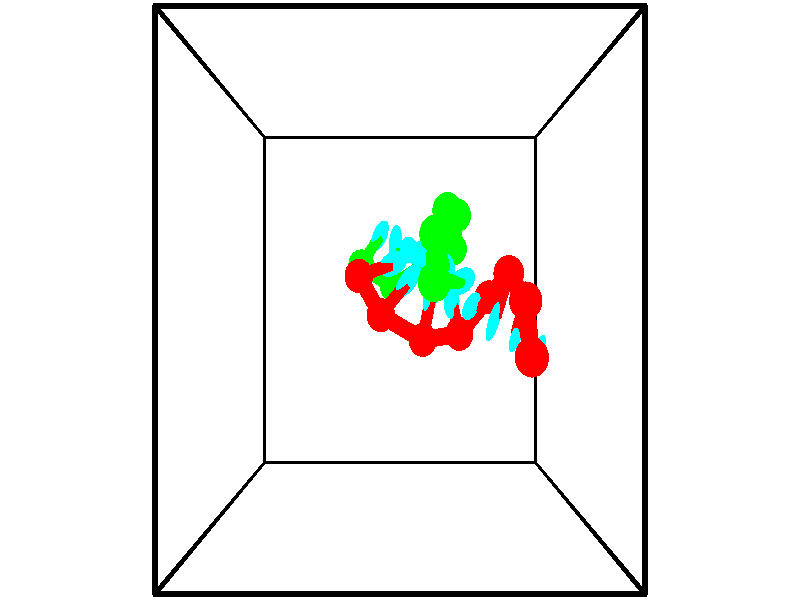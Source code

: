 // switches for output
#declare DRAW_BASES = 1; // possible values are 0, 1; only relevant for DNA ribbons
#declare DRAW_BASES_TYPE = 3; // possible values are 1, 2, 3; only relevant for DNA ribbons
#declare DRAW_FOG = 0; // set to 1 to enable fog

#include "colors.inc"

#include "transforms.inc"
background { rgb <1, 1, 1>}

#default {
   normal{
       ripples 0.25
       frequency 0.20
       turbulence 0.2
       lambda 5
   }
	finish {
		phong 0.1
		phong_size 40.
	}
}

// original window dimensions: 1024x640


// camera settings

camera {
	sky <-0, 1, 0>
	up <-0, 1, 0>
	right 1.6 * <1, 0, 0>
	location <2.5, 2.5, 11.1562>
	look_at <2.5, 2.5, 2.5>
	direction <0, 0, -8.6562>
	angle 67.0682
}


# declare cpy_camera_pos = <2.5, 2.5, 11.1562>;
# if (DRAW_FOG = 1)
fog {
	fog_type 2
	up vnormalize(cpy_camera_pos)
	color rgbt<1,1,1,0.3>
	distance 1e-5
	fog_alt 3e-3
	fog_offset 4
}
# end


// LIGHTS

# declare lum = 6;
global_settings {
	ambient_light rgb lum * <0.05, 0.05, 0.05>
	max_trace_level 15
}# declare cpy_direct_light_amount = 0.25;
light_source
{	1000 * <-1, -1, 1>,
	rgb lum * cpy_direct_light_amount
	parallel
}

light_source
{	1000 * <1, 1, -1>,
	rgb lum * cpy_direct_light_amount
	parallel
}

// strand 0

// nucleotide -1

// particle -1
sphere {
	<4.462519, 1.788545, 2.160920> 0.250000
	pigment { color rgbt <1,0,0,0> }
	no_shadow
}
cylinder {
	<4.605230, 1.823219, 1.788857>,  <4.690857, 1.844024, 1.565618>, 0.100000
	pigment { color rgbt <1,0,0,0> }
	no_shadow
}
cylinder {
	<4.605230, 1.823219, 1.788857>,  <4.462519, 1.788545, 2.160920>, 0.100000
	pigment { color rgbt <1,0,0,0> }
	no_shadow
}

// particle -1
sphere {
	<4.605230, 1.823219, 1.788857> 0.100000
	pigment { color rgbt <1,0,0,0> }
	no_shadow
}
sphere {
	0, 1
	scale<0.080000,0.200000,0.300000>
	matrix <-0.851179, 0.440479, -0.285434,
		0.384972, 0.893568, 0.230938,
		0.356778, 0.086686, -0.930159,
		4.712264, 1.849225, 1.509809>
	pigment { color rgbt <0,1,1,0> }
	no_shadow
}
cylinder {
	<4.442498, 2.488358, 1.822164>,  <4.462519, 1.788545, 2.160920>, 0.130000
	pigment { color rgbt <1,0,0,0> }
	no_shadow
}

// nucleotide -1

// particle -1
sphere {
	<4.442498, 2.488358, 1.822164> 0.250000
	pigment { color rgbt <1,0,0,0> }
	no_shadow
}
cylinder {
	<4.418362, 2.218889, 1.527538>,  <4.403880, 2.057208, 1.350763>, 0.100000
	pigment { color rgbt <1,0,0,0> }
	no_shadow
}
cylinder {
	<4.418362, 2.218889, 1.527538>,  <4.442498, 2.488358, 1.822164>, 0.100000
	pigment { color rgbt <1,0,0,0> }
	no_shadow
}

// particle -1
sphere {
	<4.418362, 2.218889, 1.527538> 0.100000
	pigment { color rgbt <1,0,0,0> }
	no_shadow
}
sphere {
	0, 1
	scale<0.080000,0.200000,0.300000>
	matrix <-0.848460, 0.423323, -0.317669,
		0.525808, 0.605776, -0.597127,
		-0.060342, -0.673672, -0.736563,
		4.400259, 2.016788, 1.306569>
	pigment { color rgbt <0,1,1,0> }
	no_shadow
}
cylinder {
	<4.301146, 2.867983, 1.153401>,  <4.442498, 2.488358, 1.822164>, 0.130000
	pigment { color rgbt <1,0,0,0> }
	no_shadow
}

// nucleotide -1

// particle -1
sphere {
	<4.301146, 2.867983, 1.153401> 0.250000
	pigment { color rgbt <1,0,0,0> }
	no_shadow
}
cylinder {
	<4.160322, 2.493696, 1.162256>,  <4.075828, 2.269124, 1.167570>, 0.100000
	pigment { color rgbt <1,0,0,0> }
	no_shadow
}
cylinder {
	<4.160322, 2.493696, 1.162256>,  <4.301146, 2.867983, 1.153401>, 0.100000
	pigment { color rgbt <1,0,0,0> }
	no_shadow
}

// particle -1
sphere {
	<4.160322, 2.493696, 1.162256> 0.100000
	pigment { color rgbt <1,0,0,0> }
	no_shadow
}
sphere {
	0, 1
	scale<0.080000,0.200000,0.300000>
	matrix <-0.869007, 0.317989, -0.379091,
		0.347681, -0.152703, -0.925094,
		-0.352059, -0.935716, 0.022141,
		4.054705, 2.212981, 1.168898>
	pigment { color rgbt <0,1,1,0> }
	no_shadow
}
cylinder {
	<4.073732, 2.540791, 0.458361>,  <4.301146, 2.867983, 1.153401>, 0.130000
	pigment { color rgbt <1,0,0,0> }
	no_shadow
}

// nucleotide -1

// particle -1
sphere {
	<4.073732, 2.540791, 0.458361> 0.250000
	pigment { color rgbt <1,0,0,0> }
	no_shadow
}
cylinder {
	<3.860357, 2.467573, 0.788679>,  <3.732332, 2.423642, 0.986870>, 0.100000
	pigment { color rgbt <1,0,0,0> }
	no_shadow
}
cylinder {
	<3.860357, 2.467573, 0.788679>,  <4.073732, 2.540791, 0.458361>, 0.100000
	pigment { color rgbt <1,0,0,0> }
	no_shadow
}

// particle -1
sphere {
	<3.860357, 2.467573, 0.788679> 0.100000
	pigment { color rgbt <1,0,0,0> }
	no_shadow
}
sphere {
	0, 1
	scale<0.080000,0.200000,0.300000>
	matrix <-0.818834, 0.356483, -0.449923,
		-0.212027, -0.916196, -0.340044,
		-0.533438, -0.183043, 0.825796,
		3.700326, 2.412660, 1.036418>
	pigment { color rgbt <0,1,1,0> }
	no_shadow
}
cylinder {
	<3.554358, 1.994667, 0.393780>,  <4.073732, 2.540791, 0.458361>, 0.130000
	pigment { color rgbt <1,0,0,0> }
	no_shadow
}

// nucleotide -1

// particle -1
sphere {
	<3.554358, 1.994667, 0.393780> 0.250000
	pigment { color rgbt <1,0,0,0> }
	no_shadow
}
cylinder {
	<3.454729, 2.271841, 0.664425>,  <3.394952, 2.438145, 0.826812>, 0.100000
	pigment { color rgbt <1,0,0,0> }
	no_shadow
}
cylinder {
	<3.454729, 2.271841, 0.664425>,  <3.554358, 1.994667, 0.393780>, 0.100000
	pigment { color rgbt <1,0,0,0> }
	no_shadow
}

// particle -1
sphere {
	<3.454729, 2.271841, 0.664425> 0.100000
	pigment { color rgbt <1,0,0,0> }
	no_shadow
}
sphere {
	0, 1
	scale<0.080000,0.200000,0.300000>
	matrix <-0.789809, 0.258997, -0.555988,
		-0.560504, -0.672875, 0.482778,
		-0.249072, 0.692935, 0.676612,
		3.380007, 2.479722, 0.867408>
	pigment { color rgbt <0,1,1,0> }
	no_shadow
}
cylinder {
	<2.900200, 1.915041, 0.517187>,  <3.554358, 1.994667, 0.393780>, 0.130000
	pigment { color rgbt <1,0,0,0> }
	no_shadow
}

// nucleotide -1

// particle -1
sphere {
	<2.900200, 1.915041, 0.517187> 0.250000
	pigment { color rgbt <1,0,0,0> }
	no_shadow
}
cylinder {
	<2.983400, 2.299675, 0.588840>,  <3.033320, 2.530456, 0.631833>, 0.100000
	pigment { color rgbt <1,0,0,0> }
	no_shadow
}
cylinder {
	<2.983400, 2.299675, 0.588840>,  <2.900200, 1.915041, 0.517187>, 0.100000
	pigment { color rgbt <1,0,0,0> }
	no_shadow
}

// particle -1
sphere {
	<2.983400, 2.299675, 0.588840> 0.100000
	pigment { color rgbt <1,0,0,0> }
	no_shadow
}
sphere {
	0, 1
	scale<0.080000,0.200000,0.300000>
	matrix <-0.738829, 0.274471, -0.615466,
		-0.640990, -0.004333, 0.767537,
		0.208000, 0.961585, 0.179134,
		3.045800, 2.588151, 0.642581>
	pigment { color rgbt <0,1,1,0> }
	no_shadow
}
cylinder {
	<2.163190, 2.280400, 0.559093>,  <2.900200, 1.915041, 0.517187>, 0.130000
	pigment { color rgbt <1,0,0,0> }
	no_shadow
}

// nucleotide -1

// particle -1
sphere {
	<2.163190, 2.280400, 0.559093> 0.250000
	pigment { color rgbt <1,0,0,0> }
	no_shadow
}
cylinder {
	<2.438969, 2.565741, 0.508825>,  <2.604436, 2.736945, 0.478665>, 0.100000
	pigment { color rgbt <1,0,0,0> }
	no_shadow
}
cylinder {
	<2.438969, 2.565741, 0.508825>,  <2.163190, 2.280400, 0.559093>, 0.100000
	pigment { color rgbt <1,0,0,0> }
	no_shadow
}

// particle -1
sphere {
	<2.438969, 2.565741, 0.508825> 0.100000
	pigment { color rgbt <1,0,0,0> }
	no_shadow
}
sphere {
	0, 1
	scale<0.080000,0.200000,0.300000>
	matrix <-0.600376, 0.465728, -0.650112,
		-0.405231, 0.523666, 0.749374,
		0.689446, 0.713352, -0.125669,
		2.645802, 2.779746, 0.471125>
	pigment { color rgbt <0,1,1,0> }
	no_shadow
}
cylinder {
	<1.779632, 2.848931, 0.593043>,  <2.163190, 2.280400, 0.559093>, 0.130000
	pigment { color rgbt <1,0,0,0> }
	no_shadow
}

// nucleotide -1

// particle -1
sphere {
	<1.779632, 2.848931, 0.593043> 0.250000
	pigment { color rgbt <1,0,0,0> }
	no_shadow
}
cylinder {
	<2.121147, 2.960419, 0.417150>,  <2.326056, 3.027311, 0.311615>, 0.100000
	pigment { color rgbt <1,0,0,0> }
	no_shadow
}
cylinder {
	<2.121147, 2.960419, 0.417150>,  <1.779632, 2.848931, 0.593043>, 0.100000
	pigment { color rgbt <1,0,0,0> }
	no_shadow
}

// particle -1
sphere {
	<2.121147, 2.960419, 0.417150> 0.100000
	pigment { color rgbt <1,0,0,0> }
	no_shadow
}
sphere {
	0, 1
	scale<0.080000,0.200000,0.300000>
	matrix <-0.520212, 0.423220, -0.741798,
		-0.020650, 0.862091, 0.506332,
		0.853788, 0.278718, -0.439730,
		2.377284, 3.044034, 0.285231>
	pigment { color rgbt <0,1,1,0> }
	no_shadow
}
// strand 1

// nucleotide -1

// particle -1
sphere {
	<1.752784, 3.064500, -0.507009> 0.250000
	pigment { color rgbt <0,1,0,0> }
	no_shadow
}
cylinder {
	<1.952229, 3.352117, -0.700654>,  <2.071895, 3.524687, -0.816840>, 0.100000
	pigment { color rgbt <0,1,0,0> }
	no_shadow
}
cylinder {
	<1.952229, 3.352117, -0.700654>,  <1.752784, 3.064500, -0.507009>, 0.100000
	pigment { color rgbt <0,1,0,0> }
	no_shadow
}

// particle -1
sphere {
	<1.952229, 3.352117, -0.700654> 0.100000
	pigment { color rgbt <0,1,0,0> }
	no_shadow
}
sphere {
	0, 1
	scale<0.080000,0.200000,0.300000>
	matrix <0.825958, -0.224642, 0.517040,
		0.263021, -0.657658, -0.705908,
		0.498612, 0.719042, -0.484112,
		2.101812, 3.567829, -0.845887>
	pigment { color rgbt <0,1,1,0> }
	no_shadow
}
cylinder {
	<2.354252, 2.723007, -0.673620>,  <1.752784, 3.064500, -0.507009>, 0.130000
	pigment { color rgbt <0,1,0,0> }
	no_shadow
}

// nucleotide -1

// particle -1
sphere {
	<2.354252, 2.723007, -0.673620> 0.250000
	pigment { color rgbt <0,1,0,0> }
	no_shadow
}
cylinder {
	<2.387611, 3.118876, -0.626983>,  <2.407627, 3.356397, -0.599000>, 0.100000
	pigment { color rgbt <0,1,0,0> }
	no_shadow
}
cylinder {
	<2.387611, 3.118876, -0.626983>,  <2.354252, 2.723007, -0.673620>, 0.100000
	pigment { color rgbt <0,1,0,0> }
	no_shadow
}

// particle -1
sphere {
	<2.387611, 3.118876, -0.626983> 0.100000
	pigment { color rgbt <0,1,0,0> }
	no_shadow
}
sphere {
	0, 1
	scale<0.080000,0.200000,0.300000>
	matrix <0.836542, -0.133110, 0.531487,
		0.541518, 0.053209, -0.839004,
		0.083400, 0.989672, 0.116593,
		2.412631, 3.415777, -0.592005>
	pigment { color rgbt <0,1,1,0> }
	no_shadow
}
cylinder {
	<3.036927, 3.096026, -0.846311>,  <2.354252, 2.723007, -0.673620>, 0.130000
	pigment { color rgbt <0,1,0,0> }
	no_shadow
}

// nucleotide -1

// particle -1
sphere {
	<3.036927, 3.096026, -0.846311> 0.250000
	pigment { color rgbt <0,1,0,0> }
	no_shadow
}
cylinder {
	<2.831905, 3.206087, -0.520961>,  <2.708893, 3.272124, -0.325750>, 0.100000
	pigment { color rgbt <0,1,0,0> }
	no_shadow
}
cylinder {
	<2.831905, 3.206087, -0.520961>,  <3.036927, 3.096026, -0.846311>, 0.100000
	pigment { color rgbt <0,1,0,0> }
	no_shadow
}

// particle -1
sphere {
	<2.831905, 3.206087, -0.520961> 0.100000
	pigment { color rgbt <0,1,0,0> }
	no_shadow
}
sphere {
	0, 1
	scale<0.080000,0.200000,0.300000>
	matrix <0.785171, -0.233236, 0.573679,
		0.347558, 0.932680, -0.096496,
		-0.512553, 0.275152, 0.813376,
		2.678140, 3.288633, -0.276948>
	pigment { color rgbt <0,1,1,0> }
	no_shadow
}
cylinder {
	<3.514335, 3.298088, -0.266591>,  <3.036927, 3.096026, -0.846311>, 0.130000
	pigment { color rgbt <0,1,0,0> }
	no_shadow
}

// nucleotide -1

// particle -1
sphere {
	<3.514335, 3.298088, -0.266591> 0.250000
	pigment { color rgbt <0,1,0,0> }
	no_shadow
}
cylinder {
	<3.157024, 3.255072, -0.092009>,  <2.942638, 3.229262, 0.012740>, 0.100000
	pigment { color rgbt <0,1,0,0> }
	no_shadow
}
cylinder {
	<3.157024, 3.255072, -0.092009>,  <3.514335, 3.298088, -0.266591>, 0.100000
	pigment { color rgbt <0,1,0,0> }
	no_shadow
}

// particle -1
sphere {
	<3.157024, 3.255072, -0.092009> 0.100000
	pigment { color rgbt <0,1,0,0> }
	no_shadow
}
sphere {
	0, 1
	scale<0.080000,0.200000,0.300000>
	matrix <0.439153, -0.415985, 0.796304,
		0.095924, 0.902990, 0.418816,
		-0.893276, -0.107540, 0.436454,
		2.889041, 3.222810, 0.038927>
	pigment { color rgbt <0,1,1,0> }
	no_shadow
}
cylinder {
	<3.506640, 3.750235, 0.455492>,  <3.514335, 3.298088, -0.266591>, 0.130000
	pigment { color rgbt <0,1,0,0> }
	no_shadow
}

// nucleotide -1

// particle -1
sphere {
	<3.506640, 3.750235, 0.455492> 0.250000
	pigment { color rgbt <0,1,0,0> }
	no_shadow
}
cylinder {
	<3.242256, 3.450149, 0.462529>,  <3.083626, 3.270097, 0.466751>, 0.100000
	pigment { color rgbt <0,1,0,0> }
	no_shadow
}
cylinder {
	<3.242256, 3.450149, 0.462529>,  <3.506640, 3.750235, 0.455492>, 0.100000
	pigment { color rgbt <0,1,0,0> }
	no_shadow
}

// particle -1
sphere {
	<3.242256, 3.450149, 0.462529> 0.100000
	pigment { color rgbt <0,1,0,0> }
	no_shadow
}
sphere {
	0, 1
	scale<0.080000,0.200000,0.300000>
	matrix <0.356538, -0.293319, 0.887043,
		-0.660312, 0.592572, 0.461352,
		-0.660960, -0.750215, 0.017593,
		3.043968, 3.225084, 0.467807>
	pigment { color rgbt <0,1,1,0> }
	no_shadow
}
cylinder {
	<3.291269, 3.748841, 1.075874>,  <3.506640, 3.750235, 0.455492>, 0.130000
	pigment { color rgbt <0,1,0,0> }
	no_shadow
}

// nucleotide -1

// particle -1
sphere {
	<3.291269, 3.748841, 1.075874> 0.250000
	pigment { color rgbt <0,1,0,0> }
	no_shadow
}
cylinder {
	<3.173031, 3.385507, 0.957521>,  <3.102088, 3.167506, 0.886509>, 0.100000
	pigment { color rgbt <0,1,0,0> }
	no_shadow
}
cylinder {
	<3.173031, 3.385507, 0.957521>,  <3.291269, 3.748841, 1.075874>, 0.100000
	pigment { color rgbt <0,1,0,0> }
	no_shadow
}

// particle -1
sphere {
	<3.173031, 3.385507, 0.957521> 0.100000
	pigment { color rgbt <0,1,0,0> }
	no_shadow
}
sphere {
	0, 1
	scale<0.080000,0.200000,0.300000>
	matrix <0.397807, -0.398631, 0.826343,
		-0.868546, 0.126559, 0.479177,
		-0.295596, -0.908337, -0.295884,
		3.084352, 3.113006, 0.868756>
	pigment { color rgbt <0,1,1,0> }
	no_shadow
}
cylinder {
	<3.051437, 3.359756, 1.734535>,  <3.291269, 3.748841, 1.075874>, 0.130000
	pigment { color rgbt <0,1,0,0> }
	no_shadow
}

// nucleotide -1

// particle -1
sphere {
	<3.051437, 3.359756, 1.734535> 0.250000
	pigment { color rgbt <0,1,0,0> }
	no_shadow
}
cylinder {
	<3.161247, 3.091846, 1.458554>,  <3.227134, 2.931099, 1.292965>, 0.100000
	pigment { color rgbt <0,1,0,0> }
	no_shadow
}
cylinder {
	<3.161247, 3.091846, 1.458554>,  <3.051437, 3.359756, 1.734535>, 0.100000
	pigment { color rgbt <0,1,0,0> }
	no_shadow
}

// particle -1
sphere {
	<3.161247, 3.091846, 1.458554> 0.100000
	pigment { color rgbt <0,1,0,0> }
	no_shadow
}
sphere {
	0, 1
	scale<0.080000,0.200000,0.300000>
	matrix <0.643788, -0.404953, 0.649268,
		-0.714263, -0.622425, 0.320024,
		0.274526, -0.669776, -0.689953,
		3.243605, 2.890913, 1.251568>
	pigment { color rgbt <0,1,1,0> }
	no_shadow
}
cylinder {
	<3.019704, 2.722880, 1.998252>,  <3.051437, 3.359756, 1.734535>, 0.130000
	pigment { color rgbt <0,1,0,0> }
	no_shadow
}

// nucleotide -1

// particle -1
sphere {
	<3.019704, 2.722880, 1.998252> 0.250000
	pigment { color rgbt <0,1,0,0> }
	no_shadow
}
cylinder {
	<3.294876, 2.739446, 1.708414>,  <3.459979, 2.749385, 1.534511>, 0.100000
	pigment { color rgbt <0,1,0,0> }
	no_shadow
}
cylinder {
	<3.294876, 2.739446, 1.708414>,  <3.019704, 2.722880, 1.998252>, 0.100000
	pigment { color rgbt <0,1,0,0> }
	no_shadow
}

// particle -1
sphere {
	<3.294876, 2.739446, 1.708414> 0.100000
	pigment { color rgbt <0,1,0,0> }
	no_shadow
}
sphere {
	0, 1
	scale<0.080000,0.200000,0.300000>
	matrix <0.661616, -0.446200, 0.602635,
		-0.298356, -0.893974, -0.334355,
		0.687930, 0.041415, -0.724595,
		3.501255, 2.751870, 1.491036>
	pigment { color rgbt <0,1,1,0> }
	no_shadow
}
// box output
cylinder {
	<0.000000, 0.000000, 0.000000>,  <5.000000, 0.000000, 0.000000>, 0.025000
	pigment { color rgbt <0,0,0,0> }
	no_shadow
}
cylinder {
	<0.000000, 0.000000, 0.000000>,  <0.000000, 5.000000, 0.000000>, 0.025000
	pigment { color rgbt <0,0,0,0> }
	no_shadow
}
cylinder {
	<0.000000, 0.000000, 0.000000>,  <0.000000, 0.000000, 5.000000>, 0.025000
	pigment { color rgbt <0,0,0,0> }
	no_shadow
}
cylinder {
	<5.000000, 5.000000, 5.000000>,  <0.000000, 5.000000, 5.000000>, 0.025000
	pigment { color rgbt <0,0,0,0> }
	no_shadow
}
cylinder {
	<5.000000, 5.000000, 5.000000>,  <5.000000, 0.000000, 5.000000>, 0.025000
	pigment { color rgbt <0,0,0,0> }
	no_shadow
}
cylinder {
	<5.000000, 5.000000, 5.000000>,  <5.000000, 5.000000, 0.000000>, 0.025000
	pigment { color rgbt <0,0,0,0> }
	no_shadow
}
cylinder {
	<0.000000, 0.000000, 5.000000>,  <0.000000, 5.000000, 5.000000>, 0.025000
	pigment { color rgbt <0,0,0,0> }
	no_shadow
}
cylinder {
	<0.000000, 0.000000, 5.000000>,  <5.000000, 0.000000, 5.000000>, 0.025000
	pigment { color rgbt <0,0,0,0> }
	no_shadow
}
cylinder {
	<5.000000, 5.000000, 0.000000>,  <0.000000, 5.000000, 0.000000>, 0.025000
	pigment { color rgbt <0,0,0,0> }
	no_shadow
}
cylinder {
	<5.000000, 5.000000, 0.000000>,  <5.000000, 0.000000, 0.000000>, 0.025000
	pigment { color rgbt <0,0,0,0> }
	no_shadow
}
cylinder {
	<5.000000, 0.000000, 5.000000>,  <5.000000, 0.000000, 0.000000>, 0.025000
	pigment { color rgbt <0,0,0,0> }
	no_shadow
}
cylinder {
	<0.000000, 5.000000, 0.000000>,  <0.000000, 5.000000, 5.000000>, 0.025000
	pigment { color rgbt <0,0,0,0> }
	no_shadow
}
// end of box output
